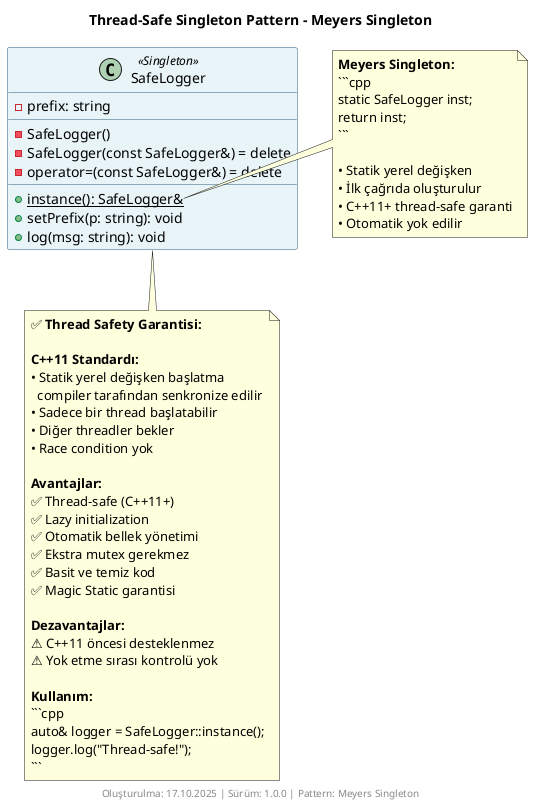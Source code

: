 @startuml safe-singleton
/'
 * @file safe-singleton.puml
 * @brief Thread-safe Meyers Singleton pattern class diyagramı
 * @author Muhammed Kayra Bulut
 * @date 17.10.2025
 * @version 1.0.0
 * 
 * @description Bu diyagram C++11 Meyers Singleton tekniği ile
 *              thread-safe singleton uygulamasını gösterir
 * 
 * @note C++11 ve sonrası için statik yerel değişken
 *       başlatma garantili olarak thread-safe'tir
 '/

title Thread-Safe Singleton Pattern - Meyers Singleton

skinparam backgroundColor #FFFFFF
skinparam shadowing false

skinparam class {
    BackgroundColor #E8F4F8
    BorderColor #2C5F7C
    ArrowColor #2C5F7C
}

class SafeLogger <<Singleton>> {
    - prefix: string
    __
    - SafeLogger()
    - SafeLogger(const SafeLogger&) = delete
    - operator=(const SafeLogger&) = delete
    __
    + {static} instance(): SafeLogger&
    + setPrefix(p: string): void
    + log(msg: string): void
}

note right of SafeLogger::instance
  **Meyers Singleton:**
  ```cpp
  static SafeLogger inst;
  return inst;
  ```
  
  • Statik yerel değişken
  • İlk çağrıda oluşturulur
  • C++11+ thread-safe garanti
  • Otomatik yok edilir
end note

note bottom of SafeLogger
  ✅ **Thread Safety Garantisi:**
  
  **C++11 Standardı:**
  • Statik yerel değişken başlatma
    compiler tarafından senkronize edilir
  • Sadece bir thread başlatabilir
  • Diğer threadler bekler
  • Race condition yok
  
  **Avantajlar:**
  ✅ Thread-safe (C++11+)
  ✅ Lazy initialization
  ✅ Otomatik bellek yönetimi
  ✅ Ekstra mutex gerekmez
  ✅ Basit ve temiz kod
  ✅ Magic Static garantisi
  
  **Dezavantajlar:**
  ⚠️ C++11 öncesi desteklenmez
  ⚠️ Yok etme sırası kontrolü yok
  
  **Kullanım:**
  ```cpp
  auto& logger = SafeLogger::instance();
  logger.log("Thread-safe!");
  ```
end note

footer Oluşturulma: 17.10.2025 | Sürüm: 1.0.0 | Pattern: Meyers Singleton

@enduml